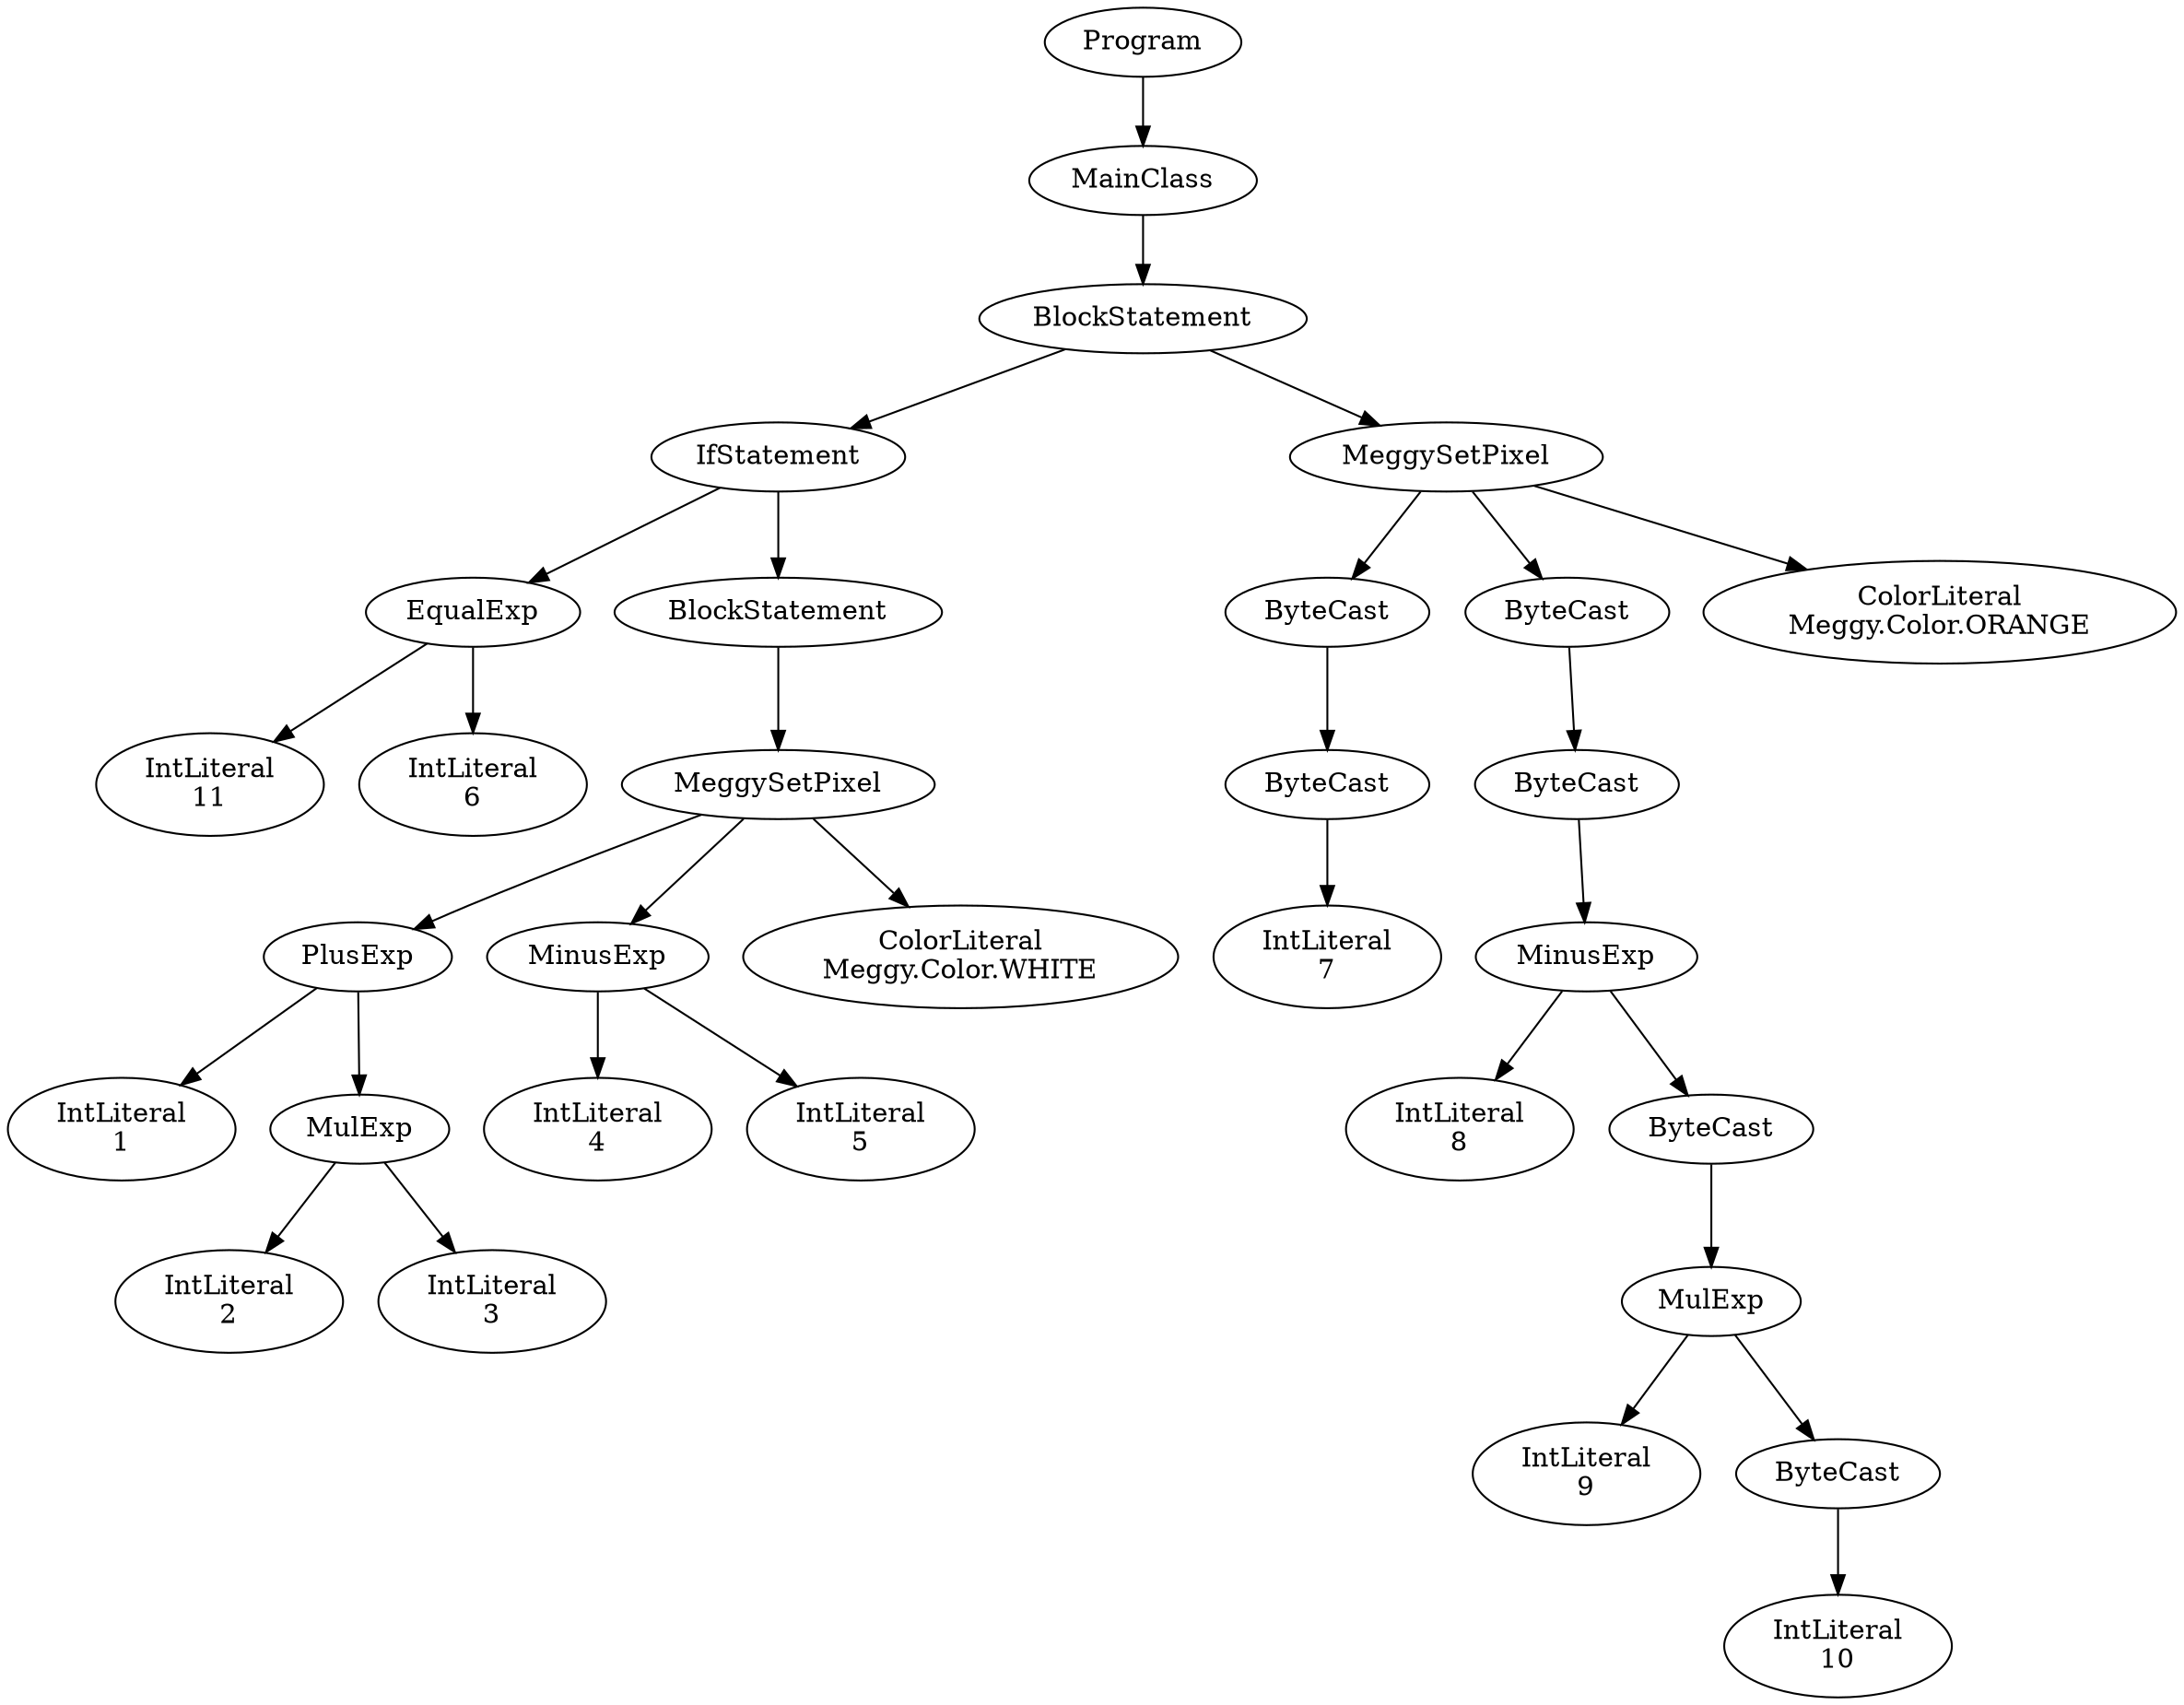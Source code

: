 digraph ASTGraph {
0 [ label="Program" ];
1 [ label="MainClass" ];
0 -> 1
2 [ label="BlockStatement" ];
1 -> 2
3 [ label="IfStatement" ];
2 -> 3
4 [ label="EqualExp" ];
3 -> 4
5 [ label="IntLiteral\n11" ];
4 -> 5
6 [ label="IntLiteral\n6" ];
4 -> 6
7 [ label="BlockStatement" ];
3 -> 7
8 [ label="MeggySetPixel" ];
7 -> 8
9 [ label="PlusExp" ];
8 -> 9
10 [ label="IntLiteral\n1" ];
9 -> 10
11 [ label="MulExp" ];
9 -> 11
12 [ label="IntLiteral\n2" ];
11 -> 12
13 [ label="IntLiteral\n3" ];
11 -> 13
14 [ label="MinusExp" ];
8 -> 14
15 [ label="IntLiteral\n4" ];
14 -> 15
16 [ label="IntLiteral\n5" ];
14 -> 16
17 [ label="ColorLiteral\nMeggy.Color.WHITE" ];
8 -> 17
18 [ label="MeggySetPixel" ];
2 -> 18
19 [ label="ByteCast" ];
18 -> 19
20 [ label="ByteCast" ];
19 -> 20
21 [ label="IntLiteral\n7" ];
20 -> 21
22 [ label="ByteCast" ];
18 -> 22
23 [ label="ByteCast" ];
22 -> 23
24 [ label="MinusExp" ];
23 -> 24
25 [ label="IntLiteral\n8" ];
24 -> 25
26 [ label="ByteCast" ];
24 -> 26
27 [ label="MulExp" ];
26 -> 27
28 [ label="IntLiteral\n9" ];
27 -> 28
29 [ label="ByteCast" ];
27 -> 29
30 [ label="IntLiteral\n10" ];
29 -> 30
31 [ label="ColorLiteral\nMeggy.Color.ORANGE" ];
18 -> 31
}

